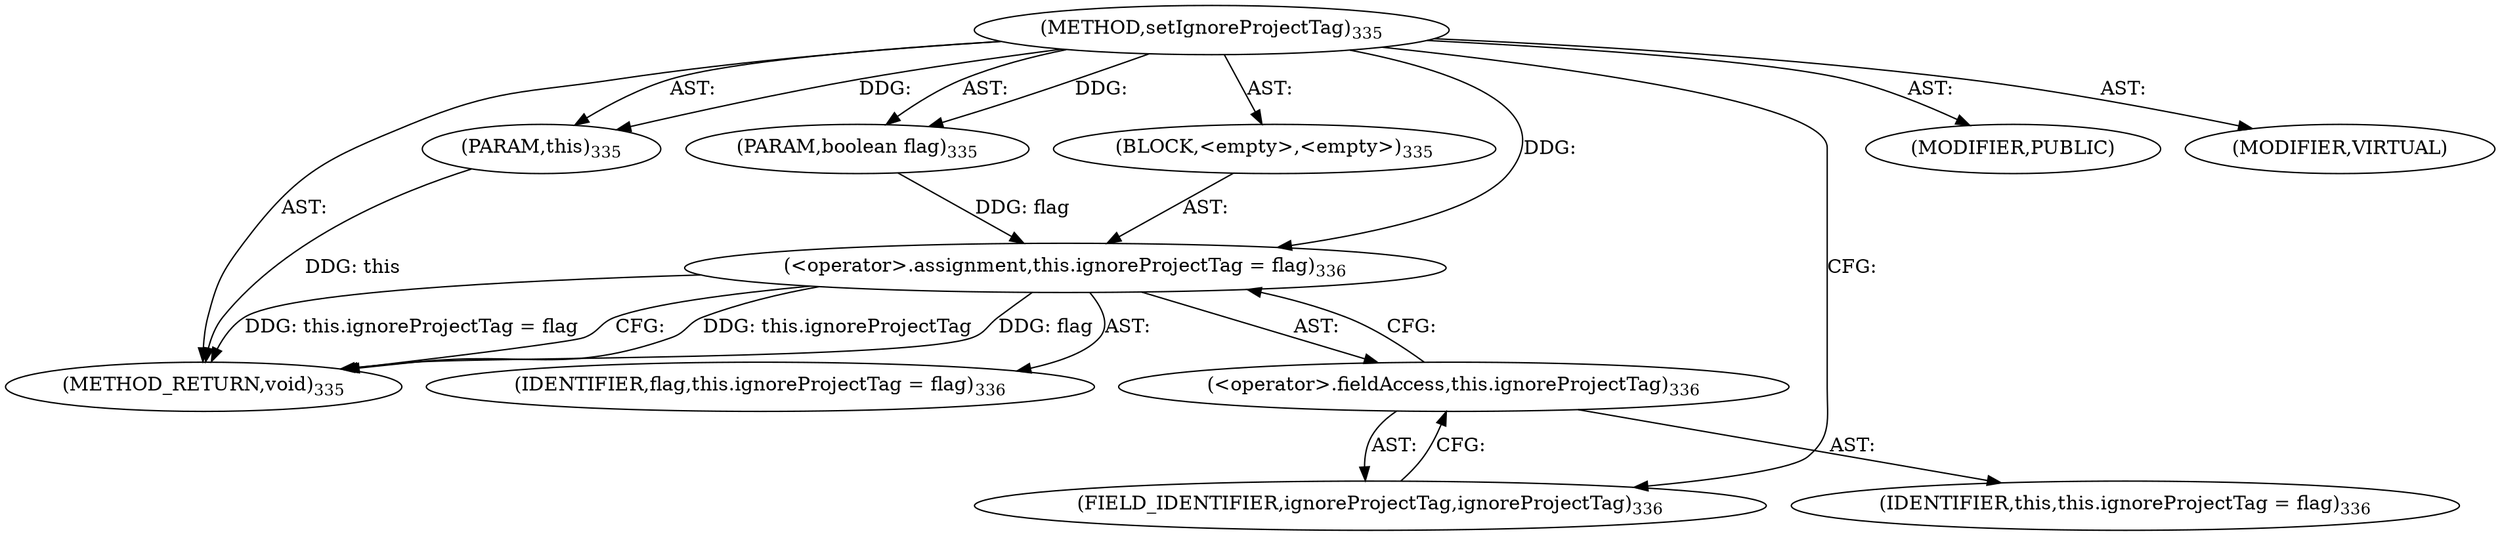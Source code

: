 digraph "setIgnoreProjectTag" {  
"111669149718" [label = <(METHOD,setIgnoreProjectTag)<SUB>335</SUB>> ]
"115964116997" [label = <(PARAM,this)<SUB>335</SUB>> ]
"115964117025" [label = <(PARAM,boolean flag)<SUB>335</SUB>> ]
"25769803802" [label = <(BLOCK,&lt;empty&gt;,&lt;empty&gt;)<SUB>335</SUB>> ]
"30064771168" [label = <(&lt;operator&gt;.assignment,this.ignoreProjectTag = flag)<SUB>336</SUB>> ]
"30064771169" [label = <(&lt;operator&gt;.fieldAccess,this.ignoreProjectTag)<SUB>336</SUB>> ]
"68719476742" [label = <(IDENTIFIER,this,this.ignoreProjectTag = flag)<SUB>336</SUB>> ]
"55834574893" [label = <(FIELD_IDENTIFIER,ignoreProjectTag,ignoreProjectTag)<SUB>336</SUB>> ]
"68719476798" [label = <(IDENTIFIER,flag,this.ignoreProjectTag = flag)<SUB>336</SUB>> ]
"133143986231" [label = <(MODIFIER,PUBLIC)> ]
"133143986232" [label = <(MODIFIER,VIRTUAL)> ]
"128849018902" [label = <(METHOD_RETURN,void)<SUB>335</SUB>> ]
  "111669149718" -> "115964116997"  [ label = "AST: "] 
  "111669149718" -> "115964117025"  [ label = "AST: "] 
  "111669149718" -> "25769803802"  [ label = "AST: "] 
  "111669149718" -> "133143986231"  [ label = "AST: "] 
  "111669149718" -> "133143986232"  [ label = "AST: "] 
  "111669149718" -> "128849018902"  [ label = "AST: "] 
  "25769803802" -> "30064771168"  [ label = "AST: "] 
  "30064771168" -> "30064771169"  [ label = "AST: "] 
  "30064771168" -> "68719476798"  [ label = "AST: "] 
  "30064771169" -> "68719476742"  [ label = "AST: "] 
  "30064771169" -> "55834574893"  [ label = "AST: "] 
  "30064771168" -> "128849018902"  [ label = "CFG: "] 
  "30064771169" -> "30064771168"  [ label = "CFG: "] 
  "55834574893" -> "30064771169"  [ label = "CFG: "] 
  "111669149718" -> "55834574893"  [ label = "CFG: "] 
  "115964116997" -> "128849018902"  [ label = "DDG: this"] 
  "30064771168" -> "128849018902"  [ label = "DDG: this.ignoreProjectTag"] 
  "30064771168" -> "128849018902"  [ label = "DDG: flag"] 
  "30064771168" -> "128849018902"  [ label = "DDG: this.ignoreProjectTag = flag"] 
  "111669149718" -> "115964116997"  [ label = "DDG: "] 
  "111669149718" -> "115964117025"  [ label = "DDG: "] 
  "115964117025" -> "30064771168"  [ label = "DDG: flag"] 
  "111669149718" -> "30064771168"  [ label = "DDG: "] 
}
